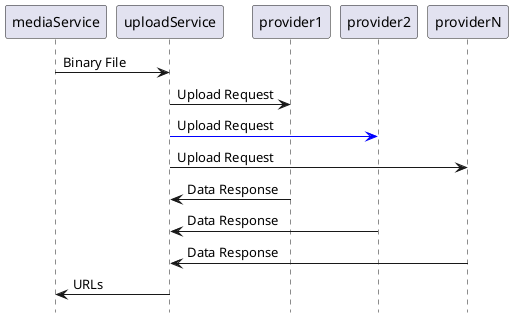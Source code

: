 @startuml
hide footbox

participant mediaService
participant uploadService
participant provider1
participant provider2
participant providerN

mediaService -> uploadService : Binary File
uploadService -> provider1: Upload Request
uploadService [#Blue]-> provider2: Upload Request
uploadService -> providerN: Upload Request

provider1 -> uploadService : Data Response
provider2 -> uploadService : Data Response
providerN -> uploadService : Data Response

uploadService -> mediaService : URLs
@enduml